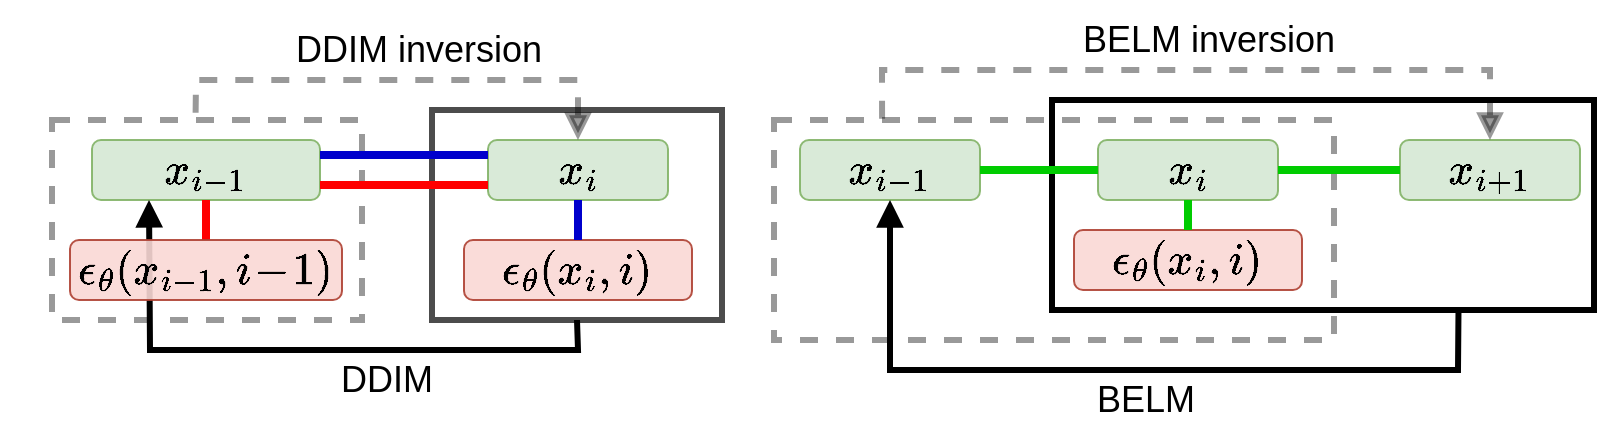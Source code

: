 <mxfile version="24.2.5" type="github">
  <diagram name="第 1 页" id="hfDCCfxJI4M5THJjY5hu">
    <mxGraphModel dx="1776" dy="967" grid="1" gridSize="5" guides="1" tooltips="1" connect="1" arrows="1" fold="1" page="1" pageScale="1" pageWidth="827" pageHeight="1169" math="1" shadow="0">
      <root>
        <mxCell id="0" />
        <mxCell id="1" parent="0" />
        <mxCell id="nAWpLfsRXZ3I_hJHh4ln-34" value="" style="rounded=0;whiteSpace=wrap;html=1;fillColor=none;strokeWidth=3;strokeColor=#000000;movable=1;resizable=1;rotatable=1;deletable=1;editable=1;locked=0;connectable=1;opacity=40;dashed=1;" parent="1" vertex="1">
          <mxGeometry x="40" y="310" width="155" height="100" as="geometry" />
        </mxCell>
        <mxCell id="nAWpLfsRXZ3I_hJHh4ln-35" value="" style="rounded=0;whiteSpace=wrap;html=1;fillColor=none;strokeWidth=3;strokeColor=#000000;movable=1;resizable=1;rotatable=1;deletable=1;editable=1;locked=0;connectable=1;opacity=70;" parent="1" vertex="1">
          <mxGeometry x="230" y="305" width="145" height="105" as="geometry" />
        </mxCell>
        <mxCell id="nAWpLfsRXZ3I_hJHh4ln-22" value="" style="rounded=0;whiteSpace=wrap;html=1;fillColor=none;strokeWidth=3;strokeColor=#000000;movable=1;resizable=1;rotatable=1;deletable=1;editable=1;locked=0;connectable=1;" parent="1" vertex="1">
          <mxGeometry x="540" y="300" width="271" height="105" as="geometry" />
        </mxCell>
        <mxCell id="nAWpLfsRXZ3I_hJHh4ln-20" value="" style="rounded=0;whiteSpace=wrap;html=1;fillColor=none;strokeWidth=3;strokeColor=#000000;movable=1;resizable=1;rotatable=1;deletable=1;editable=1;locked=0;connectable=1;opacity=40;dashed=1;" parent="1" vertex="1">
          <mxGeometry x="401" y="310" width="280" height="110" as="geometry" />
        </mxCell>
        <mxCell id="nAWpLfsRXZ3I_hJHh4ln-14" value="&lt;font face=&quot;Times New Roman&quot;&gt;&lt;span style=&quot;font-size: 22px;&quot;&gt;$$x_{i-1}$$&lt;/span&gt;&lt;/font&gt;" style="rounded=1;whiteSpace=wrap;html=1;fillColor=#d5e8d4;strokeColor=#82b366;opacity=90;" parent="1" vertex="1">
          <mxGeometry x="414" y="320" width="90" height="30" as="geometry" />
        </mxCell>
        <mxCell id="nAWpLfsRXZ3I_hJHh4ln-16" value="&lt;font face=&quot;Times New Roman&quot;&gt;&lt;span style=&quot;font-size: 22px;&quot;&gt;$$x_i$$&lt;/span&gt;&lt;/font&gt;" style="rounded=1;whiteSpace=wrap;html=1;fillColor=#d5e8d4;strokeColor=#82b366;opacity=90;" parent="1" vertex="1">
          <mxGeometry x="563" y="320" width="90" height="30" as="geometry" />
        </mxCell>
        <mxCell id="nAWpLfsRXZ3I_hJHh4ln-17" value="&lt;font face=&quot;Times New Roman&quot;&gt;&lt;span style=&quot;font-size: 22px;&quot;&gt;$$\epsilon_\theta(x_{i},i)$$&lt;/span&gt;&lt;/font&gt;" style="rounded=1;whiteSpace=wrap;html=1;fillColor=#fad9d5;strokeColor=#ae4132;opacity=90;" parent="1" vertex="1">
          <mxGeometry x="551" y="365" width="114" height="30" as="geometry" />
        </mxCell>
        <mxCell id="nAWpLfsRXZ3I_hJHh4ln-19" value="&lt;font face=&quot;Times New Roman&quot;&gt;&lt;span style=&quot;font-size: 22px;&quot;&gt;$$x_{i+1}$$&lt;/span&gt;&lt;/font&gt;" style="rounded=1;whiteSpace=wrap;html=1;fillColor=#d5e8d4;strokeColor=#82b366;opacity=90;" parent="1" vertex="1">
          <mxGeometry x="714" y="320" width="90" height="30" as="geometry" />
        </mxCell>
        <mxCell id="nAWpLfsRXZ3I_hJHh4ln-21" value="" style="endArrow=none;html=1;rounded=0;strokeWidth=3;fillColor=#d80073;strokeColor=#000000;startArrow=block;startFill=1;entryX=0.193;entryY=-0.005;entryDx=0;entryDy=0;entryPerimeter=0;opacity=40;dashed=1;" parent="1" source="nAWpLfsRXZ3I_hJHh4ln-19" target="nAWpLfsRXZ3I_hJHh4ln-20" edge="1">
          <mxGeometry width="50" height="50" relative="1" as="geometry">
            <mxPoint x="791" y="295" as="sourcePoint" />
            <mxPoint x="511" y="290" as="targetPoint" />
            <Array as="points">
              <mxPoint x="759" y="285" />
              <mxPoint x="455" y="285" />
            </Array>
          </mxGeometry>
        </mxCell>
        <mxCell id="nAWpLfsRXZ3I_hJHh4ln-23" value="" style="endArrow=none;html=1;rounded=0;strokeWidth=3;fillColor=#d80073;strokeColor=#000000;startArrow=block;startFill=1;entryX=0.75;entryY=1;entryDx=0;entryDy=0;exitX=0.5;exitY=1;exitDx=0;exitDy=0;" parent="1" source="nAWpLfsRXZ3I_hJHh4ln-14" target="nAWpLfsRXZ3I_hJHh4ln-22" edge="1">
          <mxGeometry width="50" height="50" relative="1" as="geometry">
            <mxPoint x="420" y="360" as="sourcePoint" />
            <mxPoint x="691" y="525" as="targetPoint" />
            <Array as="points">
              <mxPoint x="459" y="435" />
              <mxPoint x="743" y="435" />
            </Array>
          </mxGeometry>
        </mxCell>
        <mxCell id="nAWpLfsRXZ3I_hJHh4ln-29" value="" style="endArrow=none;html=1;rounded=0;exitX=1;exitY=0.5;exitDx=0;exitDy=0;entryX=0;entryY=0.5;entryDx=0;entryDy=0;strokeWidth=4;strokeColor=#00CC00;" parent="1" source="nAWpLfsRXZ3I_hJHh4ln-14" target="nAWpLfsRXZ3I_hJHh4ln-16" edge="1">
          <mxGeometry width="50" height="50" relative="1" as="geometry">
            <mxPoint x="626" y="345" as="sourcePoint" />
            <mxPoint x="676" y="295" as="targetPoint" />
          </mxGeometry>
        </mxCell>
        <mxCell id="nAWpLfsRXZ3I_hJHh4ln-30" value="" style="endArrow=none;html=1;rounded=0;exitX=0.5;exitY=1;exitDx=0;exitDy=0;entryX=0.5;entryY=0;entryDx=0;entryDy=0;strokeWidth=4;strokeColor=#00CC00;" parent="1" source="nAWpLfsRXZ3I_hJHh4ln-16" target="nAWpLfsRXZ3I_hJHh4ln-17" edge="1">
          <mxGeometry width="50" height="50" relative="1" as="geometry">
            <mxPoint x="626" y="345" as="sourcePoint" />
            <mxPoint x="676" y="295" as="targetPoint" />
          </mxGeometry>
        </mxCell>
        <mxCell id="nAWpLfsRXZ3I_hJHh4ln-31" value="" style="endArrow=none;html=1;rounded=0;entryX=0;entryY=0.5;entryDx=0;entryDy=0;exitX=1;exitY=0.5;exitDx=0;exitDy=0;strokeWidth=4;strokeColor=#00CC00;" parent="1" source="nAWpLfsRXZ3I_hJHh4ln-16" target="nAWpLfsRXZ3I_hJHh4ln-19" edge="1">
          <mxGeometry width="50" height="50" relative="1" as="geometry">
            <mxPoint x="626" y="345" as="sourcePoint" />
            <mxPoint x="676" y="295" as="targetPoint" />
          </mxGeometry>
        </mxCell>
        <mxCell id="nAWpLfsRXZ3I_hJHh4ln-32" value="&lt;font style=&quot;font-size: 18px;&quot;&gt;BELM inversion&lt;/font&gt;" style="text;html=1;align=center;verticalAlign=middle;resizable=0;points=[];autosize=1;strokeColor=none;fillColor=none;" parent="1" vertex="1">
          <mxGeometry x="545" y="250" width="145" height="40" as="geometry" />
        </mxCell>
        <mxCell id="nAWpLfsRXZ3I_hJHh4ln-33" value="&lt;font style=&quot;font-size: 18px;&quot;&gt;BELM&amp;nbsp;&lt;/font&gt;" style="text;html=1;align=center;verticalAlign=middle;resizable=0;points=[];autosize=1;strokeColor=none;fillColor=none;" parent="1" vertex="1">
          <mxGeometry x="551" y="430" width="75" height="40" as="geometry" />
        </mxCell>
        <mxCell id="nAWpLfsRXZ3I_hJHh4ln-36" value="&lt;font face=&quot;Times New Roman&quot;&gt;&lt;span style=&quot;font-size: 22px;&quot;&gt;$$x_{i-1}$$&lt;/span&gt;&lt;/font&gt;" style="rounded=1;whiteSpace=wrap;html=1;fillColor=#d5e8d4;strokeColor=#82b366;opacity=90;" parent="1" vertex="1">
          <mxGeometry x="60" y="320" width="114" height="30" as="geometry" />
        </mxCell>
        <mxCell id="nAWpLfsRXZ3I_hJHh4ln-37" value="&lt;font face=&quot;Times New Roman&quot;&gt;&lt;span style=&quot;font-size: 22px;&quot;&gt;$$x_i$$&lt;/span&gt;&lt;/font&gt;" style="rounded=1;whiteSpace=wrap;html=1;fillColor=#d5e8d4;strokeColor=#82b366;opacity=90;" parent="1" vertex="1">
          <mxGeometry x="258" y="320" width="90" height="30" as="geometry" />
        </mxCell>
        <mxCell id="nAWpLfsRXZ3I_hJHh4ln-38" value="&lt;font face=&quot;Times New Roman&quot;&gt;&lt;span style=&quot;font-size: 22px;&quot;&gt;$$\epsilon_\theta(x_{i},i)$$&lt;/span&gt;&lt;/font&gt;" style="rounded=1;whiteSpace=wrap;html=1;fillColor=#fad9d5;strokeColor=#ae4132;opacity=90;" parent="1" vertex="1">
          <mxGeometry x="246" y="370" width="114" height="30" as="geometry" />
        </mxCell>
        <mxCell id="nAWpLfsRXZ3I_hJHh4ln-40" value="" style="endArrow=none;html=1;rounded=0;strokeWidth=3;fillColor=#d80073;strokeColor=#000000;startArrow=block;startFill=1;entryX=0.463;entryY=-0.003;entryDx=0;entryDy=0;entryPerimeter=0;exitX=0.5;exitY=0;exitDx=0;exitDy=0;opacity=40;dashed=1;" parent="1" source="nAWpLfsRXZ3I_hJHh4ln-37" target="nAWpLfsRXZ3I_hJHh4ln-34" edge="1">
          <mxGeometry width="50" height="50" relative="1" as="geometry">
            <mxPoint x="350" y="255" as="sourcePoint" />
            <mxPoint x="189" y="295" as="targetPoint" />
            <Array as="points">
              <mxPoint x="303" y="290" />
              <mxPoint x="112" y="290" />
            </Array>
          </mxGeometry>
        </mxCell>
        <mxCell id="nAWpLfsRXZ3I_hJHh4ln-42" value="" style="endArrow=none;html=1;rounded=0;exitX=1;exitY=0.25;exitDx=0;exitDy=0;strokeWidth=4;strokeColor=#0000CC;entryX=0;entryY=0.25;entryDx=0;entryDy=0;" parent="1" source="nAWpLfsRXZ3I_hJHh4ln-36" target="nAWpLfsRXZ3I_hJHh4ln-37" edge="1">
          <mxGeometry width="50" height="50" relative="1" as="geometry">
            <mxPoint x="304" y="350" as="sourcePoint" />
            <mxPoint x="235" y="335" as="targetPoint" />
          </mxGeometry>
        </mxCell>
        <mxCell id="nAWpLfsRXZ3I_hJHh4ln-43" value="" style="endArrow=none;html=1;rounded=0;exitX=0.5;exitY=1;exitDx=0;exitDy=0;entryX=0.5;entryY=0;entryDx=0;entryDy=0;strokeWidth=4;strokeColor=#0000CC;" parent="1" source="nAWpLfsRXZ3I_hJHh4ln-37" target="nAWpLfsRXZ3I_hJHh4ln-38" edge="1">
          <mxGeometry width="50" height="50" relative="1" as="geometry">
            <mxPoint x="304" y="350" as="sourcePoint" />
            <mxPoint x="354" y="300" as="targetPoint" />
          </mxGeometry>
        </mxCell>
        <mxCell id="nAWpLfsRXZ3I_hJHh4ln-45" value="&lt;font style=&quot;font-size: 18px;&quot;&gt;DDIM inversion&lt;/font&gt;" style="text;html=1;align=center;verticalAlign=middle;resizable=0;points=[];autosize=1;strokeColor=none;fillColor=none;" parent="1" vertex="1">
          <mxGeometry x="150" y="255" width="145" height="40" as="geometry" />
        </mxCell>
        <mxCell id="nAWpLfsRXZ3I_hJHh4ln-46" value="&lt;font style=&quot;font-size: 18px;&quot;&gt;DDIM&lt;/font&gt;" style="text;html=1;align=center;verticalAlign=middle;resizable=0;points=[];autosize=1;strokeColor=none;fillColor=none;" parent="1" vertex="1">
          <mxGeometry x="174" y="420" width="65" height="40" as="geometry" />
        </mxCell>
        <mxCell id="nAWpLfsRXZ3I_hJHh4ln-48" value="" style="endArrow=none;html=1;rounded=0;exitX=1;exitY=0.75;exitDx=0;exitDy=0;entryX=0;entryY=0.75;entryDx=0;entryDy=0;strokeWidth=4;strokeColor=#FF0000;" parent="1" source="nAWpLfsRXZ3I_hJHh4ln-36" target="nAWpLfsRXZ3I_hJHh4ln-37" edge="1">
          <mxGeometry width="50" height="50" relative="1" as="geometry">
            <mxPoint x="173" y="590" as="sourcePoint" />
            <mxPoint x="237" y="590" as="targetPoint" />
          </mxGeometry>
        </mxCell>
        <mxCell id="nAWpLfsRXZ3I_hJHh4ln-50" value="" style="endArrow=none;html=1;rounded=0;exitX=0.5;exitY=1;exitDx=0;exitDy=0;strokeWidth=4;strokeColor=#FF0000;entryX=0.5;entryY=0;entryDx=0;entryDy=0;" parent="1" source="nAWpLfsRXZ3I_hJHh4ln-36" target="nAWpLfsRXZ3I_hJHh4ln-47" edge="1">
          <mxGeometry width="50" height="50" relative="1" as="geometry">
            <mxPoint x="160" y="600" as="sourcePoint" />
            <mxPoint x="190" y="550" as="targetPoint" />
          </mxGeometry>
        </mxCell>
        <mxCell id="nAWpLfsRXZ3I_hJHh4ln-51" value="" style="endArrow=none;html=1;rounded=0;strokeWidth=3;fillColor=#d80073;strokeColor=#000000;startArrow=block;startFill=1;entryX=0.5;entryY=1;entryDx=0;entryDy=0;exitX=0.25;exitY=1;exitDx=0;exitDy=0;" parent="1" source="nAWpLfsRXZ3I_hJHh4ln-36" target="nAWpLfsRXZ3I_hJHh4ln-35" edge="1">
          <mxGeometry width="50" height="50" relative="1" as="geometry">
            <mxPoint x="95" y="550" as="sourcePoint" />
            <mxPoint x="315" y="505" as="targetPoint" />
            <Array as="points">
              <mxPoint x="89" y="425" />
              <mxPoint x="303" y="425" />
            </Array>
          </mxGeometry>
        </mxCell>
        <mxCell id="nAWpLfsRXZ3I_hJHh4ln-47" value="&lt;font face=&quot;Times New Roman&quot;&gt;&lt;span style=&quot;font-size: 22px;&quot;&gt;$$\epsilon_\theta(x_{i-1},i\!-\!1)$$&lt;/span&gt;&lt;/font&gt;" style="rounded=1;whiteSpace=wrap;html=1;fillColor=#fad9d5;strokeColor=#ae4132;opacity=90;" parent="1" vertex="1">
          <mxGeometry x="49" y="370" width="136" height="30" as="geometry" />
        </mxCell>
      </root>
    </mxGraphModel>
  </diagram>
</mxfile>
